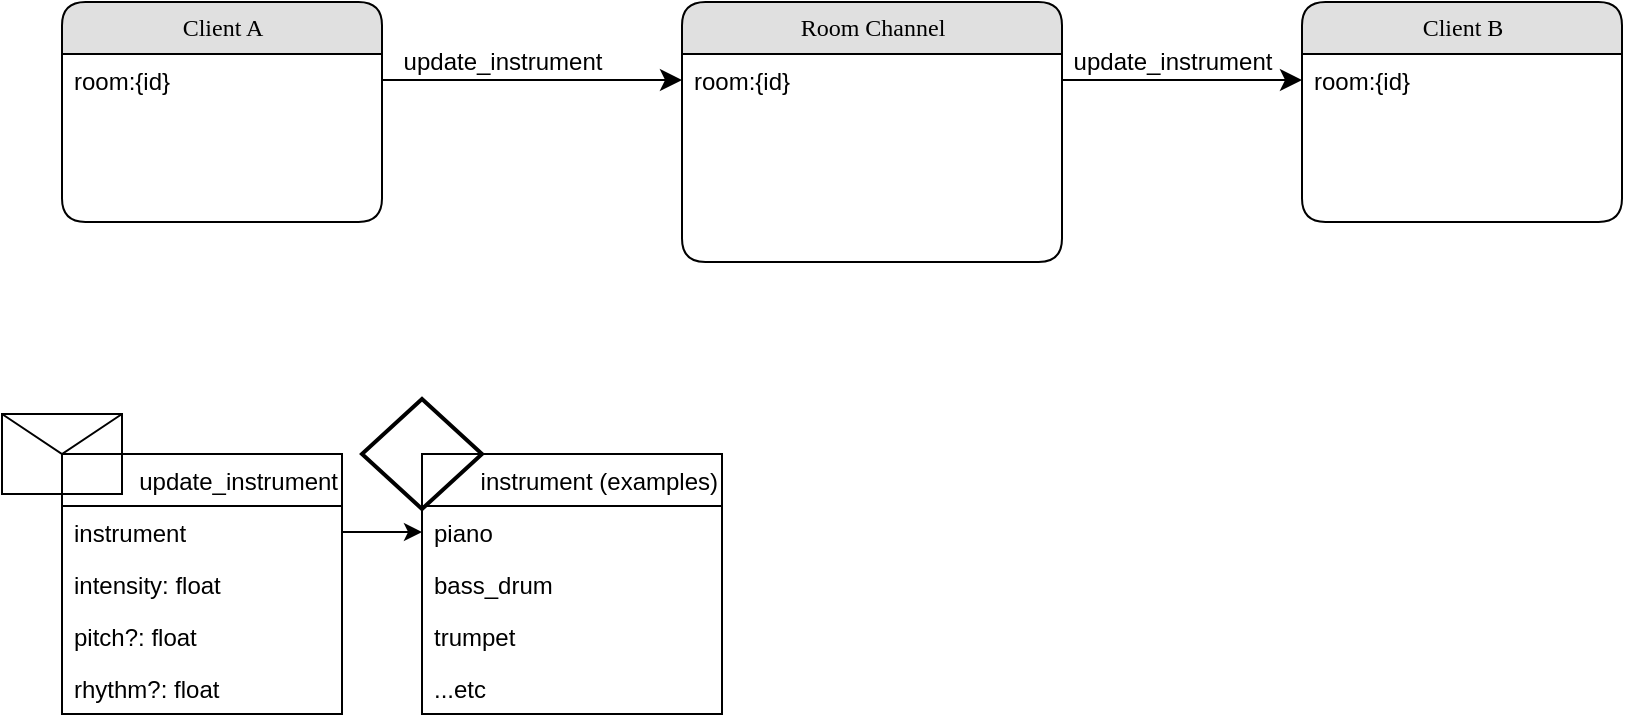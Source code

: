 <mxfile version="17.4.6" type="github">
  <diagram name="Page-1" id="5d7acffa-a066-3a61-03fe-96351882024d">
    <mxGraphModel dx="1262" dy="720" grid="1" gridSize="10" guides="1" tooltips="1" connect="1" arrows="1" fold="1" page="1" pageScale="1" pageWidth="1100" pageHeight="850" background="#ffffff" math="0" shadow="0">
      <root>
        <mxCell id="0" />
        <mxCell id="1" parent="0" />
        <mxCell id="21ea969265ad0168-6" value="&lt;div&gt;Client A&lt;/div&gt;" style="swimlane;html=1;fontStyle=0;childLayout=stackLayout;horizontal=1;startSize=26;fillColor=#e0e0e0;horizontalStack=0;resizeParent=1;resizeLast=0;collapsible=1;marginBottom=0;swimlaneFillColor=#ffffff;align=center;rounded=1;shadow=0;comic=0;labelBackgroundColor=none;strokeWidth=1;fontFamily=Verdana;fontSize=12" parent="1" vertex="1">
          <mxGeometry x="160" y="74" width="160" height="110" as="geometry" />
        </mxCell>
        <mxCell id="21ea969265ad0168-8" value="room:{id}" style="text;html=1;strokeColor=none;fillColor=none;spacingLeft=4;spacingRight=4;whiteSpace=wrap;overflow=hidden;rotatable=0;points=[[0,0.5],[1,0.5]];portConstraint=eastwest;" parent="21ea969265ad0168-6" vertex="1">
          <mxGeometry y="26" width="160" height="26" as="geometry" />
        </mxCell>
        <mxCell id="21ea969265ad0168-10" value="&lt;div&gt;Room Channel&lt;/div&gt;" style="swimlane;html=1;fontStyle=0;childLayout=stackLayout;horizontal=1;startSize=26;fillColor=#e0e0e0;horizontalStack=0;resizeParent=1;resizeLast=0;collapsible=1;marginBottom=0;swimlaneFillColor=#ffffff;align=center;rounded=1;shadow=0;comic=0;labelBackgroundColor=none;strokeWidth=1;fontFamily=Verdana;fontSize=12" parent="1" vertex="1">
          <mxGeometry x="470" y="74" width="190" height="130" as="geometry" />
        </mxCell>
        <mxCell id="21ea969265ad0168-11" value="&lt;div&gt;room:{id}&lt;/div&gt;&lt;div&gt;&lt;br&gt;&lt;/div&gt;" style="text;html=1;strokeColor=none;fillColor=none;spacingLeft=4;spacingRight=4;whiteSpace=wrap;overflow=hidden;rotatable=0;points=[[0,0.5],[1,0.5]];portConstraint=eastwest;" parent="21ea969265ad0168-10" vertex="1">
          <mxGeometry y="26" width="190" height="26" as="geometry" />
        </mxCell>
        <object label="" id="21ea969265ad0168-39">
          <mxCell style="edgeStyle=orthogonalEdgeStyle;html=1;entryX=0;entryY=0.5;labelBackgroundColor=none;startFill=0;startSize=8;endFill=1;endSize=8;fontFamily=Verdana;fontSize=12;exitX=1;exitY=0.5;entryDx=0;entryDy=0;" parent="1" source="21ea969265ad0168-8" target="21ea969265ad0168-11" edge="1">
            <mxGeometry relative="1" as="geometry">
              <Array as="points" />
            </mxGeometry>
          </mxCell>
        </object>
        <mxCell id="21ea969265ad0168-47" style="edgeStyle=orthogonalEdgeStyle;html=1;exitX=1;exitY=0.5;labelBackgroundColor=none;startFill=0;startSize=8;endFill=1;endSize=8;fontFamily=Verdana;fontSize=12;entryX=0;entryY=0.5;entryDx=0;entryDy=0;" parent="1" source="21ea969265ad0168-11" target="tj5F4Y6xZ06pF9521cA6-6" edge="1">
          <mxGeometry relative="1" as="geometry">
            <mxPoint x="880" y="113" as="targetPoint" />
          </mxGeometry>
        </mxCell>
        <mxCell id="tj5F4Y6xZ06pF9521cA6-3" value="&lt;div&gt;update_instrument&lt;/div&gt;" style="text;html=1;resizable=0;autosize=1;align=center;verticalAlign=middle;points=[];fillColor=none;strokeColor=none;rounded=0;" parent="1" vertex="1">
          <mxGeometry x="325" y="94" width="110" height="20" as="geometry" />
        </mxCell>
        <mxCell id="tj5F4Y6xZ06pF9521cA6-5" value="&lt;div&gt;Client B&lt;br&gt;&lt;/div&gt;" style="swimlane;html=1;fontStyle=0;childLayout=stackLayout;horizontal=1;startSize=26;fillColor=#e0e0e0;horizontalStack=0;resizeParent=1;resizeLast=0;collapsible=1;marginBottom=0;swimlaneFillColor=#ffffff;align=center;rounded=1;shadow=0;comic=0;labelBackgroundColor=none;strokeWidth=1;fontFamily=Verdana;fontSize=12" parent="1" vertex="1">
          <mxGeometry x="780" y="74" width="160" height="110" as="geometry" />
        </mxCell>
        <mxCell id="tj5F4Y6xZ06pF9521cA6-6" value="room:{id}" style="text;html=1;strokeColor=none;fillColor=none;spacingLeft=4;spacingRight=4;whiteSpace=wrap;overflow=hidden;rotatable=0;points=[[0,0.5],[1,0.5]];portConstraint=eastwest;" parent="tj5F4Y6xZ06pF9521cA6-5" vertex="1">
          <mxGeometry y="26" width="160" height="26" as="geometry" />
        </mxCell>
        <mxCell id="tj5F4Y6xZ06pF9521cA6-9" value="update_instrument" style="text;html=1;resizable=0;autosize=1;align=center;verticalAlign=middle;points=[];fillColor=none;strokeColor=none;rounded=0;" parent="1" vertex="1">
          <mxGeometry x="660" y="94" width="110" height="20" as="geometry" />
        </mxCell>
        <mxCell id="tj5F4Y6xZ06pF9521cA6-21" value="" style="shape=message;html=1;whiteSpace=wrap;html=1;outlineConnect=0;" parent="1" vertex="1">
          <mxGeometry x="130" y="280" width="60" height="40" as="geometry" />
        </mxCell>
        <mxCell id="tj5F4Y6xZ06pF9521cA6-17" value="update_instrument" style="swimlane;fontStyle=0;childLayout=stackLayout;horizontal=1;startSize=26;fillColor=none;horizontalStack=0;resizeParent=1;resizeParentMax=0;resizeLast=0;collapsible=1;marginBottom=0;align=right;" parent="1" vertex="1">
          <mxGeometry x="160" y="300" width="140" height="130" as="geometry" />
        </mxCell>
        <mxCell id="tj5F4Y6xZ06pF9521cA6-18" value="instrument&#xa;" style="text;strokeColor=none;fillColor=none;align=left;verticalAlign=top;spacingLeft=4;spacingRight=4;overflow=hidden;rotatable=0;points=[[0,0.5],[1,0.5]];portConstraint=eastwest;" parent="tj5F4Y6xZ06pF9521cA6-17" vertex="1">
          <mxGeometry y="26" width="140" height="26" as="geometry" />
        </mxCell>
        <mxCell id="A_t_KA8R0siFLET06c2P-1" value="intensity: float&#xa;" style="text;strokeColor=none;fillColor=none;align=left;verticalAlign=top;spacingLeft=4;spacingRight=4;overflow=hidden;rotatable=0;points=[[0,0.5],[1,0.5]];portConstraint=eastwest;" vertex="1" parent="tj5F4Y6xZ06pF9521cA6-17">
          <mxGeometry y="52" width="140" height="26" as="geometry" />
        </mxCell>
        <mxCell id="tj5F4Y6xZ06pF9521cA6-19" value="pitch?: float" style="text;strokeColor=none;fillColor=none;align=left;verticalAlign=top;spacingLeft=4;spacingRight=4;overflow=hidden;rotatable=0;points=[[0,0.5],[1,0.5]];portConstraint=eastwest;" parent="tj5F4Y6xZ06pF9521cA6-17" vertex="1">
          <mxGeometry y="78" width="140" height="26" as="geometry" />
        </mxCell>
        <mxCell id="tj5F4Y6xZ06pF9521cA6-20" value="rhythm?: float" style="text;strokeColor=none;fillColor=none;align=left;verticalAlign=top;spacingLeft=4;spacingRight=4;overflow=hidden;rotatable=0;points=[[0,0.5],[1,0.5]];portConstraint=eastwest;" parent="tj5F4Y6xZ06pF9521cA6-17" vertex="1">
          <mxGeometry y="104" width="140" height="26" as="geometry" />
        </mxCell>
        <mxCell id="A_t_KA8R0siFLET06c2P-8" value="" style="strokeWidth=2;html=1;shape=mxgraph.flowchart.decision;whiteSpace=wrap;" vertex="1" parent="1">
          <mxGeometry x="310" y="272.5" width="60" height="55" as="geometry" />
        </mxCell>
        <mxCell id="A_t_KA8R0siFLET06c2P-3" value="instrument (examples)" style="swimlane;fontStyle=0;childLayout=stackLayout;horizontal=1;startSize=26;fillColor=none;horizontalStack=0;resizeParent=1;resizeParentMax=0;resizeLast=0;collapsible=1;marginBottom=0;align=right;" vertex="1" parent="1">
          <mxGeometry x="340" y="300" width="150" height="130" as="geometry" />
        </mxCell>
        <mxCell id="A_t_KA8R0siFLET06c2P-4" value="piano" style="text;strokeColor=none;fillColor=none;align=left;verticalAlign=top;spacingLeft=4;spacingRight=4;overflow=hidden;rotatable=0;points=[[0,0.5],[1,0.5]];portConstraint=eastwest;" vertex="1" parent="A_t_KA8R0siFLET06c2P-3">
          <mxGeometry y="26" width="150" height="26" as="geometry" />
        </mxCell>
        <mxCell id="A_t_KA8R0siFLET06c2P-5" value="bass_drum" style="text;strokeColor=none;fillColor=none;align=left;verticalAlign=top;spacingLeft=4;spacingRight=4;overflow=hidden;rotatable=0;points=[[0,0.5],[1,0.5]];portConstraint=eastwest;" vertex="1" parent="A_t_KA8R0siFLET06c2P-3">
          <mxGeometry y="52" width="150" height="26" as="geometry" />
        </mxCell>
        <mxCell id="A_t_KA8R0siFLET06c2P-6" value="trumpet" style="text;strokeColor=none;fillColor=none;align=left;verticalAlign=top;spacingLeft=4;spacingRight=4;overflow=hidden;rotatable=0;points=[[0,0.5],[1,0.5]];portConstraint=eastwest;" vertex="1" parent="A_t_KA8R0siFLET06c2P-3">
          <mxGeometry y="78" width="150" height="26" as="geometry" />
        </mxCell>
        <mxCell id="A_t_KA8R0siFLET06c2P-10" value="...etc" style="text;strokeColor=none;fillColor=none;align=left;verticalAlign=top;spacingLeft=4;spacingRight=4;overflow=hidden;rotatable=0;points=[[0,0.5],[1,0.5]];portConstraint=eastwest;" vertex="1" parent="A_t_KA8R0siFLET06c2P-3">
          <mxGeometry y="104" width="150" height="26" as="geometry" />
        </mxCell>
        <mxCell id="A_t_KA8R0siFLET06c2P-9" value="" style="edgeStyle=orthogonalEdgeStyle;rounded=0;orthogonalLoop=1;jettySize=auto;html=1;entryX=0;entryY=0.5;entryDx=0;entryDy=0;" edge="1" parent="1" source="tj5F4Y6xZ06pF9521cA6-18" target="A_t_KA8R0siFLET06c2P-4">
          <mxGeometry relative="1" as="geometry" />
        </mxCell>
      </root>
    </mxGraphModel>
  </diagram>
</mxfile>
